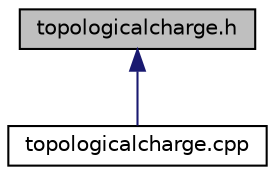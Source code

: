 digraph "topologicalcharge.h"
{
 // INTERACTIVE_SVG=YES
  edge [fontname="Helvetica",fontsize="10",labelfontname="Helvetica",labelfontsize="10"];
  node [fontname="Helvetica",fontsize="10",shape=record];
  Node1 [label="topologicalcharge.h",height=0.2,width=0.4,color="black", fillcolor="grey75", style="filled", fontcolor="black"];
  Node1 -> Node2 [dir="back",color="midnightblue",fontsize="10",style="solid"];
  Node2 [label="topologicalcharge.cpp",height=0.2,width=0.4,color="black", fillcolor="white", style="filled",URL="$d7/dee/topologicalcharge_8cpp_source.html"];
}
